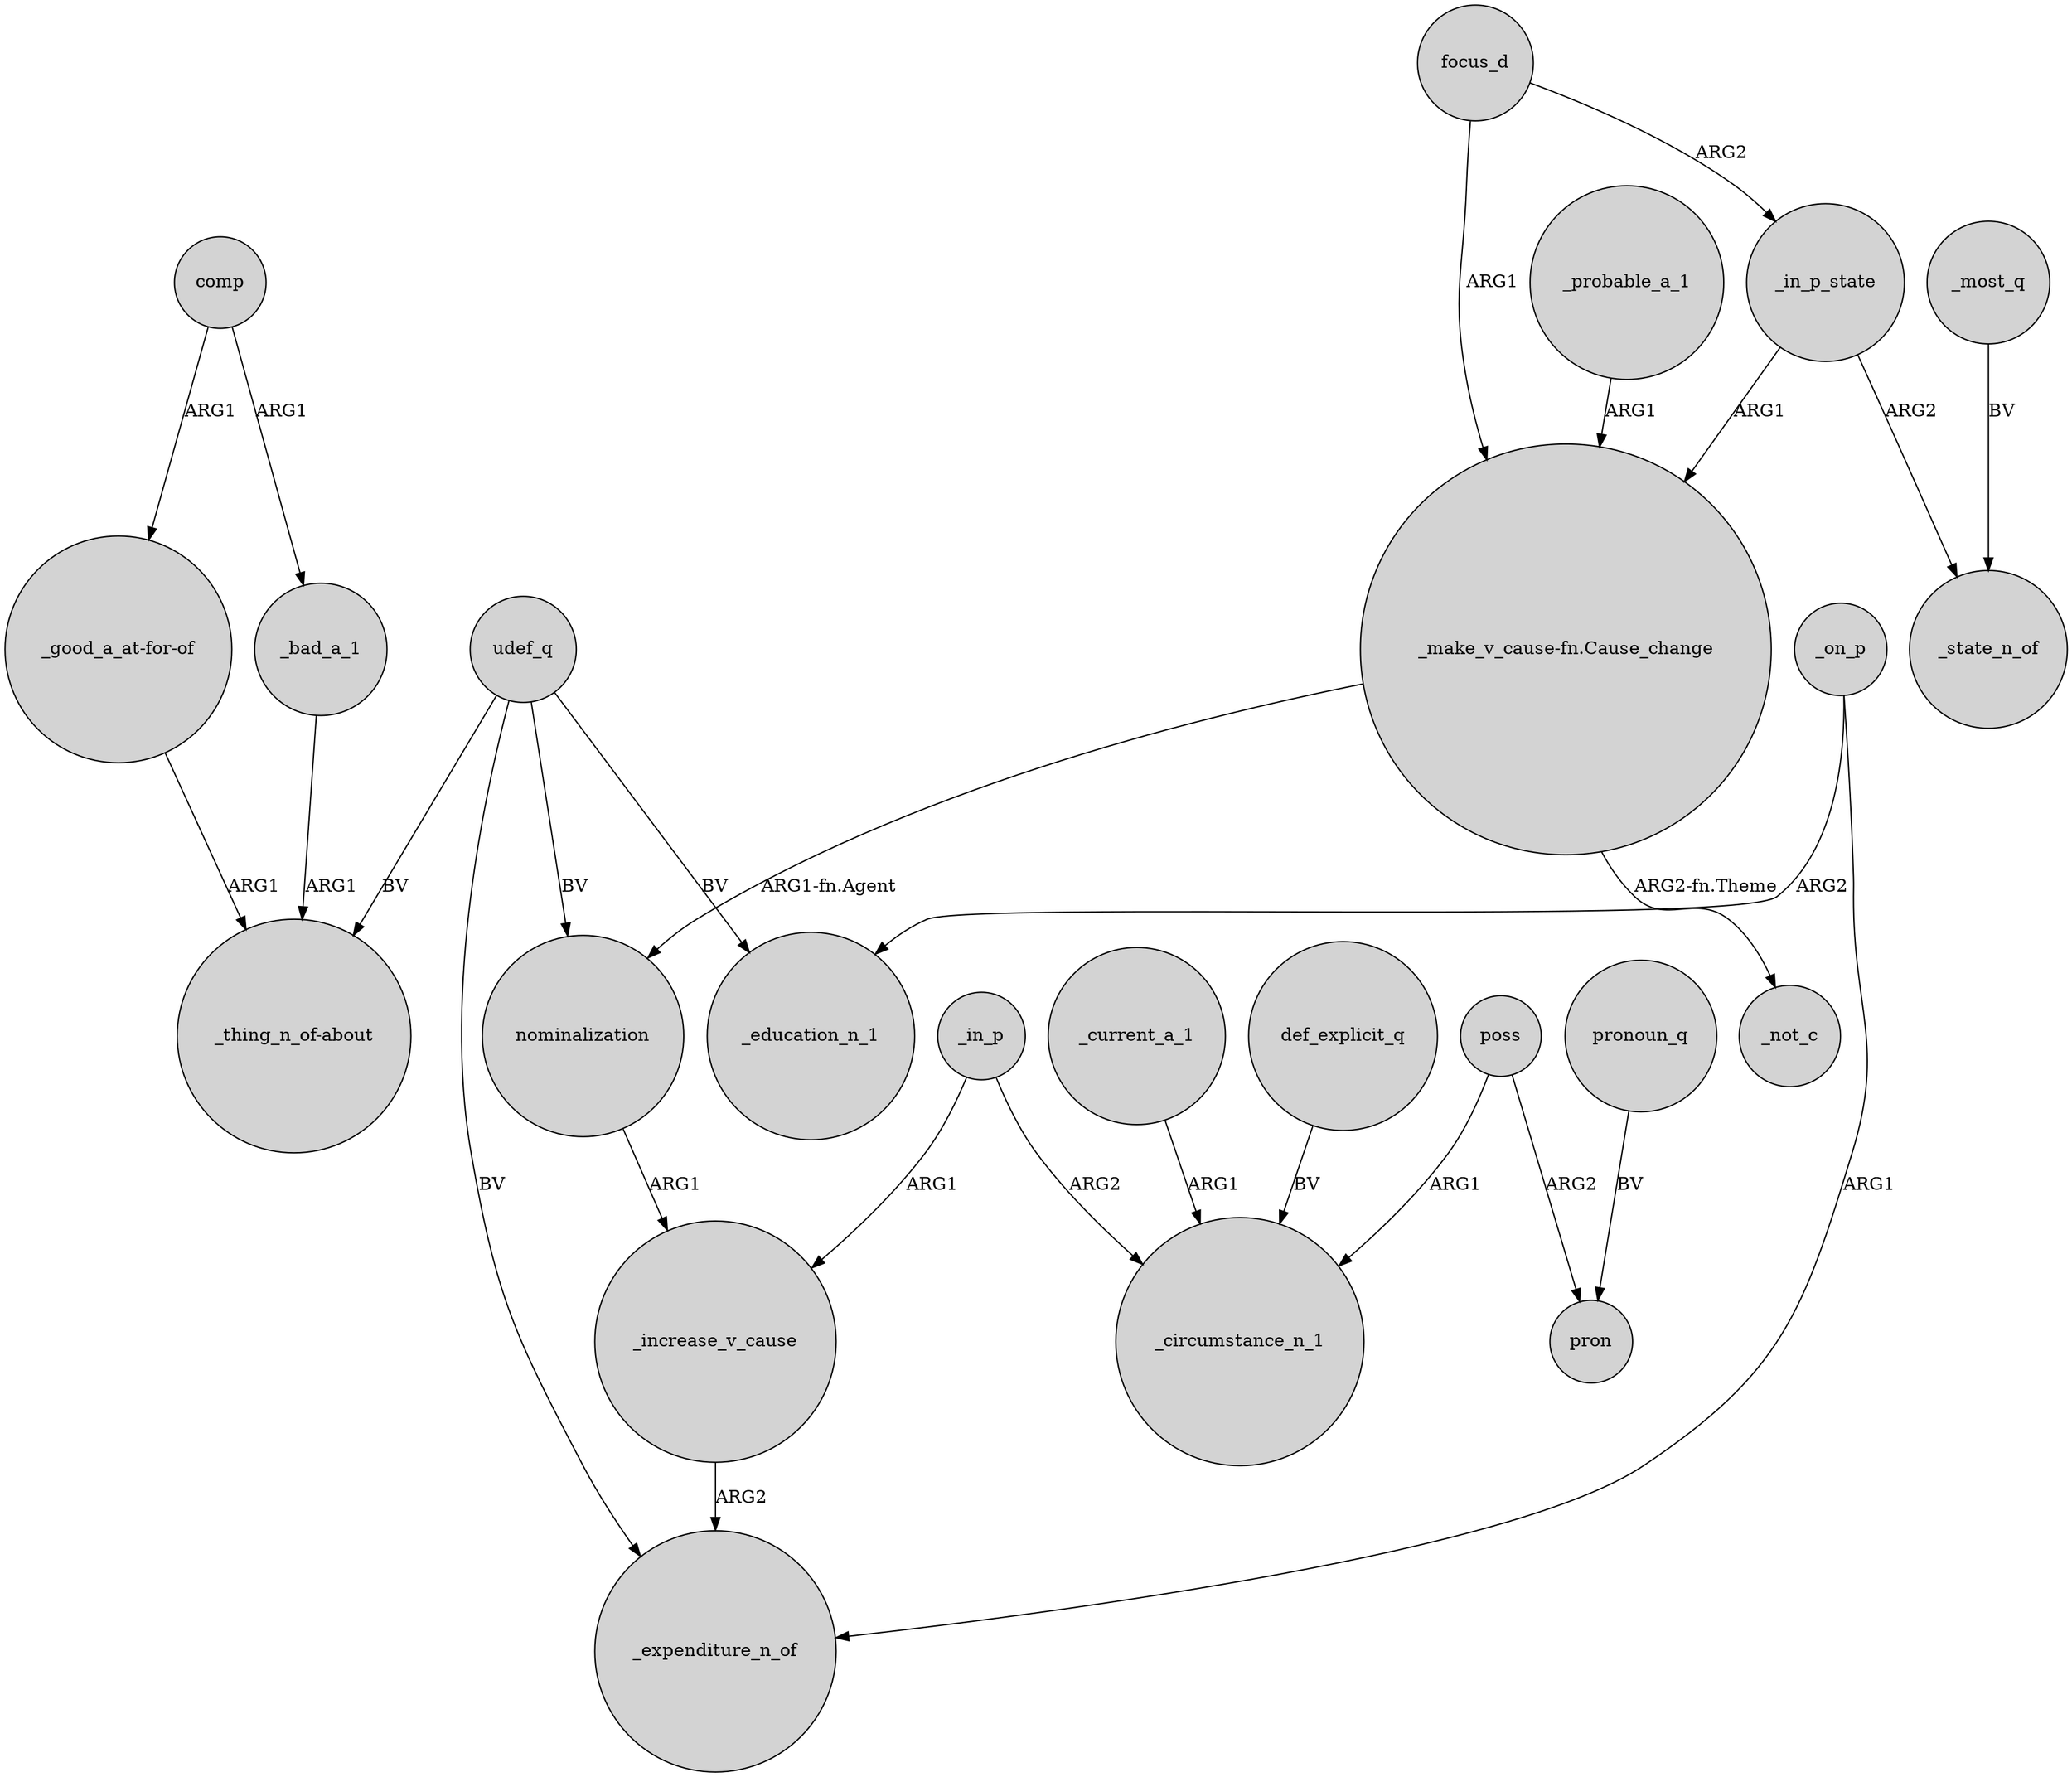 digraph {
	node [shape=circle style=filled]
	udef_q -> "_thing_n_of-about" [label=BV]
	_in_p_state -> _state_n_of [label=ARG2]
	poss -> pron [label=ARG2]
	_in_p_state -> "_make_v_cause-fn.Cause_change" [label=ARG1]
	comp -> "_good_a_at-for-of" [label=ARG1]
	focus_d -> _in_p_state [label=ARG2]
	"_good_a_at-for-of" -> "_thing_n_of-about" [label=ARG1]
	"_make_v_cause-fn.Cause_change" -> _not_c [label="ARG2-fn.Theme"]
	_bad_a_1 -> "_thing_n_of-about" [label=ARG1]
	comp -> _bad_a_1 [label=ARG1]
	_increase_v_cause -> _expenditure_n_of [label=ARG2]
	udef_q -> _education_n_1 [label=BV]
	_current_a_1 -> _circumstance_n_1 [label=ARG1]
	_on_p -> _education_n_1 [label=ARG2]
	_in_p -> _circumstance_n_1 [label=ARG2]
	_probable_a_1 -> "_make_v_cause-fn.Cause_change" [label=ARG1]
	pronoun_q -> pron [label=BV]
	def_explicit_q -> _circumstance_n_1 [label=BV]
	focus_d -> "_make_v_cause-fn.Cause_change" [label=ARG1]
	"_make_v_cause-fn.Cause_change" -> nominalization [label="ARG1-fn.Agent"]
	udef_q -> nominalization [label=BV]
	_in_p -> _increase_v_cause [label=ARG1]
	_most_q -> _state_n_of [label=BV]
	udef_q -> _expenditure_n_of [label=BV]
	nominalization -> _increase_v_cause [label=ARG1]
	_on_p -> _expenditure_n_of [label=ARG1]
	poss -> _circumstance_n_1 [label=ARG1]
}
